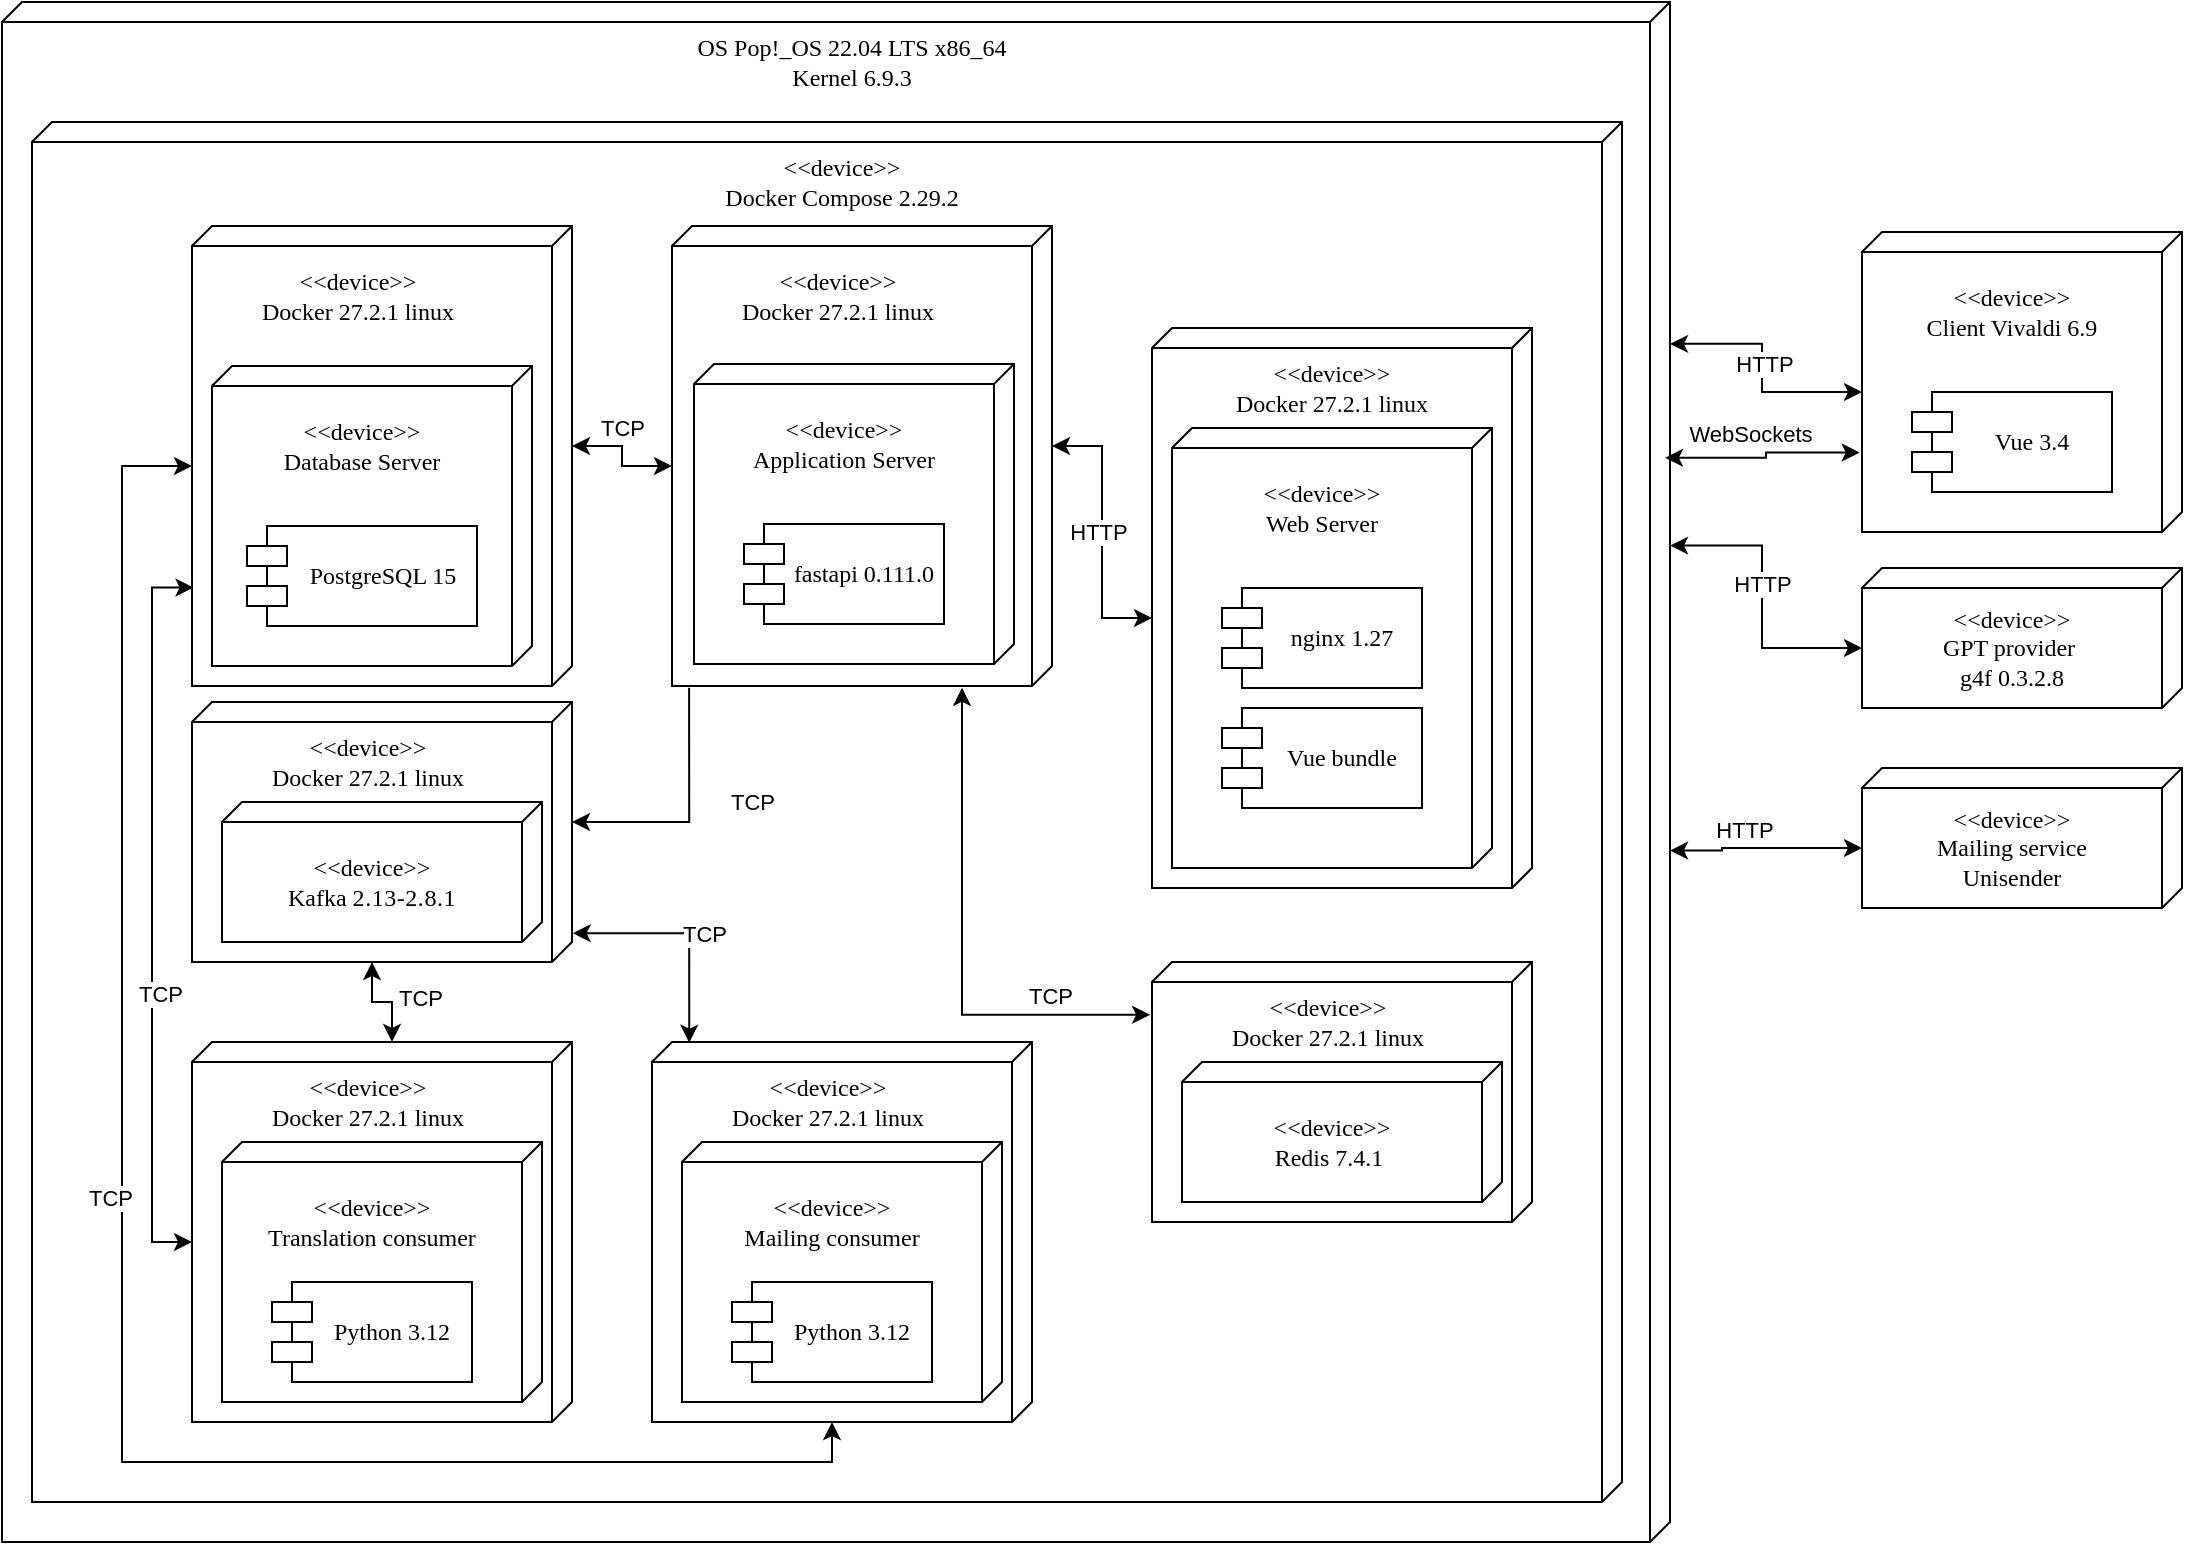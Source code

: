 <mxfile version="24.8.3">
  <diagram name="Page-1" id="ECUC66QCHJgBqxlixaPf">
    <mxGraphModel dx="1450" dy="432" grid="1" gridSize="10" guides="1" tooltips="1" connect="1" arrows="1" fold="1" page="1" pageScale="1" pageWidth="850" pageHeight="1100" math="0" shadow="0">
      <root>
        <mxCell id="0" />
        <mxCell id="1" parent="0" />
        <mxCell id="TpZDVDv9xe1A2jSQaFGP-43" value="" style="verticalAlign=top;align=left;spacingTop=8;spacingLeft=2;spacingRight=12;shape=cube;size=10;direction=south;fontStyle=4;html=1;whiteSpace=wrap;fontFamily=Times New Roman;" parent="1" vertex="1">
          <mxGeometry x="-30" y="360" width="834" height="770" as="geometry" />
        </mxCell>
        <mxCell id="VxAmGhYTxK7InE3hvXu2-1" value="" style="verticalAlign=top;align=left;spacingTop=8;spacingLeft=2;spacingRight=12;shape=cube;size=10;direction=south;fontStyle=4;html=1;whiteSpace=wrap;fontFamily=Times New Roman;" vertex="1" parent="1">
          <mxGeometry x="-15" y="420" width="795" height="690" as="geometry" />
        </mxCell>
        <mxCell id="FNfErf56BURAxAOAnGEf-10" value="" style="verticalAlign=top;align=left;spacingTop=8;spacingLeft=2;spacingRight=12;shape=cube;size=10;direction=south;fontStyle=4;html=1;whiteSpace=wrap;fontFamily=Times New Roman;" parent="1" vertex="1">
          <mxGeometry x="545" y="523" width="190" height="280" as="geometry" />
        </mxCell>
        <mxCell id="FNfErf56BURAxAOAnGEf-9" value="" style="verticalAlign=top;align=left;spacingTop=8;spacingLeft=2;spacingRight=12;shape=cube;size=10;direction=south;fontStyle=4;html=1;whiteSpace=wrap;fontFamily=Times New Roman;" parent="1" vertex="1">
          <mxGeometry x="305" y="472" width="190" height="230" as="geometry" />
        </mxCell>
        <mxCell id="FNfErf56BURAxAOAnGEf-6" value="" style="verticalAlign=top;align=left;spacingTop=8;spacingLeft=2;spacingRight=12;shape=cube;size=10;direction=south;fontStyle=4;html=1;whiteSpace=wrap;fontFamily=Times New Roman;" parent="1" vertex="1">
          <mxGeometry x="65" y="710" width="190" height="130" as="geometry" />
        </mxCell>
        <mxCell id="FNfErf56BURAxAOAnGEf-5" value="" style="verticalAlign=top;align=left;spacingTop=8;spacingLeft=2;spacingRight=12;shape=cube;size=10;direction=south;fontStyle=4;html=1;whiteSpace=wrap;fontFamily=Times New Roman;" parent="1" vertex="1">
          <mxGeometry x="65" y="472" width="190" height="230" as="geometry" />
        </mxCell>
        <mxCell id="TpZDVDv9xe1A2jSQaFGP-22" value="" style="verticalAlign=top;align=left;spacingTop=8;spacingLeft=2;spacingRight=12;shape=cube;size=10;direction=south;fontStyle=4;html=1;whiteSpace=wrap;fontFamily=Times New Roman;" parent="1" vertex="1">
          <mxGeometry x="900" y="475" width="160" height="150" as="geometry" />
        </mxCell>
        <mxCell id="TpZDVDv9xe1A2jSQaFGP-23" value="Vue 3.4" style="shape=module;align=left;spacingLeft=20;align=center;verticalAlign=top;whiteSpace=wrap;html=1;fontFamily=Times New Roman;spacingTop=11;" parent="1" vertex="1">
          <mxGeometry x="925" y="555" width="100" height="50" as="geometry" />
        </mxCell>
        <mxCell id="TpZDVDv9xe1A2jSQaFGP-24" value="&amp;lt;&amp;lt;device&amp;gt;&amp;gt;&lt;div&gt;Client Vivaldi 6.9&lt;/div&gt;" style="text;html=1;align=center;verticalAlign=middle;whiteSpace=wrap;rounded=0;fontFamily=Times New Roman;" parent="1" vertex="1">
          <mxGeometry x="915" y="495" width="120" height="40" as="geometry" />
        </mxCell>
        <mxCell id="TpZDVDv9xe1A2jSQaFGP-25" value="" style="verticalAlign=top;align=left;spacingTop=8;spacingLeft=2;spacingRight=12;shape=cube;size=10;direction=south;fontStyle=4;html=1;whiteSpace=wrap;fontFamily=Times New Roman;" parent="1" vertex="1">
          <mxGeometry x="75" y="542" width="160" height="150" as="geometry" />
        </mxCell>
        <mxCell id="TpZDVDv9xe1A2jSQaFGP-26" value="PostgreSQL 15" style="shape=module;align=left;spacingLeft=20;align=center;verticalAlign=top;whiteSpace=wrap;html=1;fontFamily=Times New Roman;spacingTop=11;" parent="1" vertex="1">
          <mxGeometry x="92.5" y="622" width="115" height="50" as="geometry" />
        </mxCell>
        <mxCell id="TpZDVDv9xe1A2jSQaFGP-27" value="&amp;lt;&amp;lt;device&amp;gt;&amp;gt;&lt;div&gt;Database Server&lt;/div&gt;" style="text;html=1;align=center;verticalAlign=middle;whiteSpace=wrap;rounded=0;fontFamily=Times New Roman;" parent="1" vertex="1">
          <mxGeometry x="90" y="562" width="120" height="40" as="geometry" />
        </mxCell>
        <mxCell id="TpZDVDv9xe1A2jSQaFGP-28" value="" style="verticalAlign=top;align=left;spacingTop=8;spacingLeft=2;spacingRight=12;shape=cube;size=10;direction=south;fontStyle=4;html=1;whiteSpace=wrap;fontFamily=Times New Roman;" parent="1" vertex="1">
          <mxGeometry x="555" y="573" width="160" height="220" as="geometry" />
        </mxCell>
        <mxCell id="TpZDVDv9xe1A2jSQaFGP-29" value="nginx 1.27" style="shape=module;align=left;spacingLeft=20;align=center;verticalAlign=top;whiteSpace=wrap;html=1;fontFamily=Times New Roman;spacingTop=11;" parent="1" vertex="1">
          <mxGeometry x="580" y="653" width="100" height="50" as="geometry" />
        </mxCell>
        <mxCell id="TpZDVDv9xe1A2jSQaFGP-30" value="&amp;lt;&amp;lt;device&amp;gt;&amp;gt;&lt;div&gt;Web Server&lt;/div&gt;" style="text;html=1;align=center;verticalAlign=middle;whiteSpace=wrap;rounded=0;fontFamily=Times New Roman;" parent="1" vertex="1">
          <mxGeometry x="570" y="593" width="120" height="40" as="geometry" />
        </mxCell>
        <mxCell id="TpZDVDv9xe1A2jSQaFGP-34" value="" style="verticalAlign=top;align=left;spacingTop=8;spacingLeft=2;spacingRight=12;shape=cube;size=10;direction=south;fontStyle=4;html=1;whiteSpace=wrap;fontFamily=Times New Roman;" parent="1" vertex="1">
          <mxGeometry x="316" y="541" width="160" height="150" as="geometry" />
        </mxCell>
        <mxCell id="TpZDVDv9xe1A2jSQaFGP-35" value="fastapi 0.111.0" style="shape=module;align=left;spacingLeft=20;align=center;verticalAlign=top;whiteSpace=wrap;html=1;fontFamily=Times New Roman;spacingTop=11;" parent="1" vertex="1">
          <mxGeometry x="341" y="621" width="100" height="50" as="geometry" />
        </mxCell>
        <mxCell id="TpZDVDv9xe1A2jSQaFGP-36" value="&amp;lt;&amp;lt;device&amp;gt;&amp;gt;&lt;div&gt;Application Server&lt;/div&gt;" style="text;html=1;align=center;verticalAlign=middle;whiteSpace=wrap;rounded=0;fontFamily=Times New Roman;" parent="1" vertex="1">
          <mxGeometry x="331" y="561" width="120" height="40" as="geometry" />
        </mxCell>
        <mxCell id="TpZDVDv9xe1A2jSQaFGP-40" value="" style="verticalAlign=top;align=left;spacingTop=8;spacingLeft=2;spacingRight=12;shape=cube;size=10;direction=south;fontStyle=4;html=1;whiteSpace=wrap;fontFamily=Times New Roman;" parent="1" vertex="1">
          <mxGeometry x="900" y="643" width="160" height="70" as="geometry" />
        </mxCell>
        <mxCell id="TpZDVDv9xe1A2jSQaFGP-42" value="&amp;lt;&amp;lt;device&amp;gt;&amp;gt;&lt;div&gt;GPT provider&amp;nbsp;&lt;/div&gt;&lt;div&gt;g4f 0.3.2.8&lt;/div&gt;" style="text;html=1;align=center;verticalAlign=middle;whiteSpace=wrap;rounded=0;fontFamily=Times New Roman;" parent="1" vertex="1">
          <mxGeometry x="915" y="663" width="120" height="40" as="geometry" />
        </mxCell>
        <mxCell id="TpZDVDv9xe1A2jSQaFGP-44" value="&amp;lt;&amp;lt;device&amp;gt;&amp;gt;&lt;div&gt;Docker 27.2.1&lt;span style=&quot;background-color: initial;&quot;&gt;&amp;nbsp;&lt;/span&gt;&lt;span style=&quot;background-color: initial;&quot;&gt;linux&lt;/span&gt;&lt;/div&gt;" style="text;html=1;align=center;verticalAlign=middle;whiteSpace=wrap;rounded=0;fontFamily=Times New Roman;" parent="1" vertex="1">
          <mxGeometry x="87.5" y="487" width="120" height="40" as="geometry" />
        </mxCell>
        <mxCell id="TpZDVDv9xe1A2jSQaFGP-46" value="" style="verticalAlign=top;align=left;spacingTop=8;spacingLeft=2;spacingRight=12;shape=cube;size=10;direction=south;fontStyle=4;html=1;whiteSpace=wrap;fontFamily=Times New Roman;" parent="1" vertex="1">
          <mxGeometry x="80" y="760" width="160" height="70" as="geometry" />
        </mxCell>
        <mxCell id="TpZDVDv9xe1A2jSQaFGP-45" value="&lt;font style=&quot;font-size: 12px;&quot; face=&quot;Times New Roman&quot;&gt;&amp;lt;&amp;lt;device&amp;gt;&amp;gt;&lt;/font&gt;&lt;div&gt;&lt;font style=&quot;font-size: 12px;&quot; face=&quot;TATKIw89jByi1dCgMb_N&quot;&gt;Kafka&amp;nbsp;&lt;span style=&quot;letter-spacing: 0.273px; text-align: start; white-space-collapse: break-spaces;&quot;&gt;2.13-2.8.1&lt;/span&gt;&lt;/font&gt;&lt;/div&gt;" style="text;html=1;align=center;verticalAlign=middle;whiteSpace=wrap;rounded=0;fontFamily=Times New Roman;" parent="1" vertex="1">
          <mxGeometry x="95" y="780" width="120" height="40" as="geometry" />
        </mxCell>
        <mxCell id="TpZDVDv9xe1A2jSQaFGP-50" style="edgeStyle=orthogonalEdgeStyle;rounded=0;orthogonalLoop=1;jettySize=auto;html=1;exitX=0;exitY=0;exitDx=145;exitDy=190;exitPerimeter=0;entryX=0;entryY=0;entryDx=110;entryDy=0;entryPerimeter=0;startArrow=classic;startFill=1;" parent="1" source="FNfErf56BURAxAOAnGEf-10" target="FNfErf56BURAxAOAnGEf-9" edge="1">
          <mxGeometry relative="1" as="geometry" />
        </mxCell>
        <mxCell id="FNfErf56BURAxAOAnGEf-16" value="HTTP" style="edgeLabel;html=1;align=center;verticalAlign=middle;resizable=0;points=[];" parent="TpZDVDv9xe1A2jSQaFGP-50" vertex="1" connectable="0">
          <mxGeometry x="-0.356" y="2" relative="1" as="geometry">
            <mxPoint y="-24" as="offset" />
          </mxGeometry>
        </mxCell>
        <mxCell id="TpZDVDv9xe1A2jSQaFGP-53" style="edgeStyle=orthogonalEdgeStyle;rounded=0;orthogonalLoop=1;jettySize=auto;html=1;exitX=0;exitY=0;exitDx=110;exitDy=0;exitPerimeter=0;entryX=0;entryY=0;entryDx=120;entryDy=190;entryPerimeter=0;startArrow=classic;startFill=1;" parent="1" source="FNfErf56BURAxAOAnGEf-5" target="FNfErf56BURAxAOAnGEf-9" edge="1">
          <mxGeometry relative="1" as="geometry">
            <mxPoint x="250" y="670" as="sourcePoint" />
            <mxPoint x="340" y="680" as="targetPoint" />
          </mxGeometry>
        </mxCell>
        <mxCell id="FNfErf56BURAxAOAnGEf-13" value="TCP" style="edgeLabel;html=1;align=center;verticalAlign=middle;resizable=0;points=[];" parent="TpZDVDv9xe1A2jSQaFGP-53" vertex="1" connectable="0">
          <mxGeometry x="-0.431" y="-1" relative="1" as="geometry">
            <mxPoint x="8" y="-10" as="offset" />
          </mxGeometry>
        </mxCell>
        <mxCell id="TpZDVDv9xe1A2jSQaFGP-54" style="edgeStyle=orthogonalEdgeStyle;rounded=0;orthogonalLoop=1;jettySize=auto;html=1;exitX=0;exitY=0;exitDx=60;exitDy=0;exitPerimeter=0;entryX=1.004;entryY=0.955;entryDx=0;entryDy=0;entryPerimeter=0;startArrow=classic;startFill=1;endArrow=none;endFill=0;" parent="1" source="FNfErf56BURAxAOAnGEf-6" target="FNfErf56BURAxAOAnGEf-9" edge="1">
          <mxGeometry relative="1" as="geometry">
            <mxPoint x="250" y="697" as="sourcePoint" />
            <mxPoint x="340" y="850" as="targetPoint" />
          </mxGeometry>
        </mxCell>
        <mxCell id="FNfErf56BURAxAOAnGEf-15" value="TCP" style="edgeLabel;html=1;align=center;verticalAlign=middle;resizable=0;points=[];" parent="TpZDVDv9xe1A2jSQaFGP-54" vertex="1" connectable="0">
          <mxGeometry x="-0.271" relative="1" as="geometry">
            <mxPoint x="44" y="-10" as="offset" />
          </mxGeometry>
        </mxCell>
        <mxCell id="TpZDVDv9xe1A2jSQaFGP-55" style="edgeStyle=orthogonalEdgeStyle;rounded=0;orthogonalLoop=1;jettySize=auto;html=1;exitX=0.222;exitY=0;exitDx=0;exitDy=0;exitPerimeter=0;entryX=0;entryY=0;entryDx=80;entryDy=160;entryPerimeter=0;startArrow=classic;startFill=1;" parent="1" source="TpZDVDv9xe1A2jSQaFGP-43" target="TpZDVDv9xe1A2jSQaFGP-22" edge="1">
          <mxGeometry relative="1" as="geometry">
            <mxPoint x="630" y="652" as="sourcePoint" />
            <mxPoint x="550" y="500" as="targetPoint" />
            <Array as="points">
              <mxPoint x="850" y="531" />
              <mxPoint x="850" y="555" />
            </Array>
          </mxGeometry>
        </mxCell>
        <mxCell id="FNfErf56BURAxAOAnGEf-17" value="HTTP" style="edgeLabel;html=1;align=center;verticalAlign=middle;resizable=0;points=[];" parent="TpZDVDv9xe1A2jSQaFGP-55" vertex="1" connectable="0">
          <mxGeometry x="-0.363" relative="1" as="geometry">
            <mxPoint x="8" y="10" as="offset" />
          </mxGeometry>
        </mxCell>
        <mxCell id="TpZDVDv9xe1A2jSQaFGP-56" style="edgeStyle=orthogonalEdgeStyle;rounded=0;orthogonalLoop=1;jettySize=auto;html=1;entryX=0;entryY=0;entryDx=40;entryDy=160;entryPerimeter=0;startArrow=classic;startFill=1;exitX=0.353;exitY=0;exitDx=0;exitDy=0;exitPerimeter=0;" parent="1" source="TpZDVDv9xe1A2jSQaFGP-43" target="TpZDVDv9xe1A2jSQaFGP-40" edge="1">
          <mxGeometry relative="1" as="geometry">
            <mxPoint x="860" y="680" as="sourcePoint" />
            <mxPoint x="860" y="565" as="targetPoint" />
            <Array as="points">
              <mxPoint x="850" y="632" />
              <mxPoint x="850" y="683" />
            </Array>
          </mxGeometry>
        </mxCell>
        <mxCell id="FNfErf56BURAxAOAnGEf-18" value="HTTP" style="edgeLabel;html=1;align=center;verticalAlign=middle;resizable=0;points=[];" parent="TpZDVDv9xe1A2jSQaFGP-56" vertex="1" connectable="0">
          <mxGeometry x="-0.327" relative="1" as="geometry">
            <mxPoint y="15" as="offset" />
          </mxGeometry>
        </mxCell>
        <mxCell id="FNfErf56BURAxAOAnGEf-1" value="" style="verticalAlign=top;align=left;spacingTop=8;spacingLeft=2;spacingRight=12;shape=cube;size=10;direction=south;fontStyle=4;html=1;whiteSpace=wrap;fontFamily=Times New Roman;" parent="1" vertex="1">
          <mxGeometry x="900" y="743" width="160" height="70" as="geometry" />
        </mxCell>
        <mxCell id="FNfErf56BURAxAOAnGEf-2" value="&amp;lt;&amp;lt;device&amp;gt;&amp;gt;&lt;div&gt;Mailing service&lt;/div&gt;&lt;div&gt;Unisender&lt;/div&gt;" style="text;html=1;align=center;verticalAlign=middle;whiteSpace=wrap;rounded=0;fontFamily=Times New Roman;" parent="1" vertex="1">
          <mxGeometry x="915" y="763" width="120" height="40" as="geometry" />
        </mxCell>
        <mxCell id="FNfErf56BURAxAOAnGEf-3" style="edgeStyle=orthogonalEdgeStyle;rounded=0;orthogonalLoop=1;jettySize=auto;html=1;exitX=0.551;exitY=0;exitDx=0;exitDy=0;exitPerimeter=0;entryX=0;entryY=0;entryDx=40;entryDy=160;entryPerimeter=0;startArrow=classic;startFill=1;" parent="1" source="TpZDVDv9xe1A2jSQaFGP-43" target="FNfErf56BURAxAOAnGEf-1" edge="1">
          <mxGeometry relative="1" as="geometry">
            <mxPoint x="790" y="687" as="sourcePoint" />
            <mxPoint x="860" y="750" as="targetPoint" />
            <Array as="points">
              <mxPoint x="830" y="784" />
              <mxPoint x="830" y="783" />
            </Array>
          </mxGeometry>
        </mxCell>
        <mxCell id="FNfErf56BURAxAOAnGEf-19" value="HTTP" style="edgeLabel;html=1;align=center;verticalAlign=middle;resizable=0;points=[];" parent="FNfErf56BURAxAOAnGEf-3" vertex="1" connectable="0">
          <mxGeometry x="-0.373" relative="1" as="geometry">
            <mxPoint x="8" y="-9" as="offset" />
          </mxGeometry>
        </mxCell>
        <mxCell id="FNfErf56BURAxAOAnGEf-4" value="Vue bundle" style="shape=module;align=left;spacingLeft=20;align=center;verticalAlign=top;whiteSpace=wrap;html=1;fontFamily=Times New Roman;spacingTop=11;" parent="1" vertex="1">
          <mxGeometry x="580" y="713" width="100" height="50" as="geometry" />
        </mxCell>
        <mxCell id="FNfErf56BURAxAOAnGEf-7" value="&amp;lt;&amp;lt;device&amp;gt;&amp;gt;&lt;div&gt;Docker 27.2.1&lt;span style=&quot;background-color: initial;&quot;&gt;&amp;nbsp;&lt;/span&gt;&lt;span style=&quot;background-color: initial;&quot;&gt;linux&lt;/span&gt;&lt;/div&gt;" style="text;html=1;align=center;verticalAlign=middle;whiteSpace=wrap;rounded=0;fontFamily=Times New Roman;" parent="1" vertex="1">
          <mxGeometry x="92.5" y="720" width="120" height="40" as="geometry" />
        </mxCell>
        <mxCell id="FNfErf56BURAxAOAnGEf-8" value="&amp;lt;&amp;lt;device&amp;gt;&amp;gt;&lt;div&gt;Docker 27.2.1 linux&lt;/div&gt;" style="text;html=1;align=center;verticalAlign=middle;whiteSpace=wrap;rounded=0;fontFamily=Times New Roman;" parent="1" vertex="1">
          <mxGeometry x="327.5" y="487" width="120" height="40" as="geometry" />
        </mxCell>
        <mxCell id="FNfErf56BURAxAOAnGEf-11" value="&amp;lt;&amp;lt;device&amp;gt;&amp;gt;&lt;div&gt;Docker 27.2.1&lt;span style=&quot;background-color: initial;&quot;&gt;&amp;nbsp;&lt;/span&gt;&lt;span style=&quot;background-color: initial;&quot;&gt;linux&lt;/span&gt;&lt;/div&gt;" style="text;html=1;align=center;verticalAlign=middle;whiteSpace=wrap;rounded=0;fontFamily=Times New Roman;" parent="1" vertex="1">
          <mxGeometry x="575" y="533" width="120" height="40" as="geometry" />
        </mxCell>
        <mxCell id="FNfErf56BURAxAOAnGEf-12" value="&lt;div&gt;OS&amp;nbsp;&lt;span style=&quot;background-color: initial;&quot;&gt;Pop!_OS 22.04 LTS x86_64&lt;/span&gt;&lt;/div&gt;&lt;div&gt;&lt;span style=&quot;background-color: initial;&quot;&gt;Kernel 6.9.3&lt;/span&gt;&lt;/div&gt;" style="text;html=1;align=center;verticalAlign=middle;whiteSpace=wrap;rounded=0;fontFamily=Times New Roman;" parent="1" vertex="1">
          <mxGeometry x="300" y="370" width="190" height="40" as="geometry" />
        </mxCell>
        <mxCell id="H7oTdZF6Ppm3hJ-fpBE6-1" value="" style="verticalAlign=top;align=left;spacingTop=8;spacingLeft=2;spacingRight=12;shape=cube;size=10;direction=south;fontStyle=4;html=1;whiteSpace=wrap;fontFamily=Times New Roman;" parent="1" vertex="1">
          <mxGeometry x="65" y="880" width="190" height="190" as="geometry" />
        </mxCell>
        <mxCell id="H7oTdZF6Ppm3hJ-fpBE6-2" value="&amp;lt;&amp;lt;device&amp;gt;&amp;gt;&lt;div&gt;Docker 27.2.1&lt;span style=&quot;background-color: initial;&quot;&gt;&amp;nbsp;&lt;/span&gt;&lt;span style=&quot;background-color: initial;&quot;&gt;linux&lt;/span&gt;&lt;/div&gt;" style="text;html=1;align=center;verticalAlign=middle;whiteSpace=wrap;rounded=0;fontFamily=Times New Roman;" parent="1" vertex="1">
          <mxGeometry x="92.5" y="890" width="120" height="40" as="geometry" />
        </mxCell>
        <mxCell id="H7oTdZF6Ppm3hJ-fpBE6-4" value="" style="verticalAlign=top;align=left;spacingTop=8;spacingLeft=2;spacingRight=12;shape=cube;size=10;direction=south;fontStyle=4;html=1;whiteSpace=wrap;fontFamily=Times New Roman;" parent="1" vertex="1">
          <mxGeometry x="80" y="930" width="160" height="130" as="geometry" />
        </mxCell>
        <mxCell id="H7oTdZF6Ppm3hJ-fpBE6-3" value="&lt;font style=&quot;font-size: 12px;&quot; face=&quot;Times New Roman&quot;&gt;&amp;lt;&amp;lt;device&amp;gt;&amp;gt;&lt;/font&gt;&lt;div&gt;&lt;font face=&quot;TATKIw89jByi1dCgMb_N&quot;&gt;Translation consumer&lt;/font&gt;&lt;/div&gt;" style="text;html=1;align=center;verticalAlign=middle;whiteSpace=wrap;rounded=0;fontFamily=Times New Roman;" parent="1" vertex="1">
          <mxGeometry x="95" y="950" width="120" height="40" as="geometry" />
        </mxCell>
        <mxCell id="H7oTdZF6Ppm3hJ-fpBE6-5" value="Python 3.12" style="shape=module;align=left;spacingLeft=20;align=center;verticalAlign=top;whiteSpace=wrap;html=1;fontFamily=Times New Roman;spacingTop=11;" parent="1" vertex="1">
          <mxGeometry x="105" y="1000" width="100" height="50" as="geometry" />
        </mxCell>
        <mxCell id="H7oTdZF6Ppm3hJ-fpBE6-6" value="" style="verticalAlign=top;align=left;spacingTop=8;spacingLeft=2;spacingRight=12;shape=cube;size=10;direction=south;fontStyle=4;html=1;whiteSpace=wrap;fontFamily=Times New Roman;" parent="1" vertex="1">
          <mxGeometry x="295" y="880" width="190" height="190" as="geometry" />
        </mxCell>
        <mxCell id="H7oTdZF6Ppm3hJ-fpBE6-7" value="&amp;lt;&amp;lt;device&amp;gt;&amp;gt;&lt;div&gt;Docker 27.2.1&lt;span style=&quot;background-color: initial;&quot;&gt;&amp;nbsp;&lt;/span&gt;&lt;span style=&quot;background-color: initial;&quot;&gt;linux&lt;/span&gt;&lt;/div&gt;" style="text;html=1;align=center;verticalAlign=middle;whiteSpace=wrap;rounded=0;fontFamily=Times New Roman;" parent="1" vertex="1">
          <mxGeometry x="322.5" y="890" width="120" height="40" as="geometry" />
        </mxCell>
        <mxCell id="H7oTdZF6Ppm3hJ-fpBE6-9" value="" style="verticalAlign=top;align=left;spacingTop=8;spacingLeft=2;spacingRight=12;shape=cube;size=10;direction=south;fontStyle=4;html=1;whiteSpace=wrap;fontFamily=Times New Roman;" parent="1" vertex="1">
          <mxGeometry x="310" y="930" width="160" height="130" as="geometry" />
        </mxCell>
        <mxCell id="H7oTdZF6Ppm3hJ-fpBE6-8" value="&lt;font style=&quot;font-size: 12px;&quot; face=&quot;Times New Roman&quot;&gt;&amp;lt;&amp;lt;device&amp;gt;&amp;gt;&lt;/font&gt;&lt;div&gt;&lt;font face=&quot;TATKIw89jByi1dCgMb_N&quot;&gt;Mailing consumer&lt;/font&gt;&lt;/div&gt;" style="text;html=1;align=center;verticalAlign=middle;whiteSpace=wrap;rounded=0;fontFamily=Times New Roman;" parent="1" vertex="1">
          <mxGeometry x="325" y="950" width="120" height="40" as="geometry" />
        </mxCell>
        <mxCell id="H7oTdZF6Ppm3hJ-fpBE6-10" value="Python 3.12" style="shape=module;align=left;spacingLeft=20;align=center;verticalAlign=top;whiteSpace=wrap;html=1;fontFamily=Times New Roman;spacingTop=11;" parent="1" vertex="1">
          <mxGeometry x="335" y="1000" width="100" height="50" as="geometry" />
        </mxCell>
        <mxCell id="H7oTdZF6Ppm3hJ-fpBE6-11" style="edgeStyle=orthogonalEdgeStyle;rounded=0;orthogonalLoop=1;jettySize=auto;html=1;exitX=0;exitY=0;exitDx=130;exitDy=100;exitPerimeter=0;entryX=0;entryY=0;entryDx=0;entryDy=90;entryPerimeter=0;startArrow=classic;startFill=1;" parent="1" source="FNfErf56BURAxAOAnGEf-6" target="H7oTdZF6Ppm3hJ-fpBE6-1" edge="1">
          <mxGeometry relative="1" as="geometry">
            <mxPoint x="265" y="780" as="sourcePoint" />
            <mxPoint x="405" y="712" as="targetPoint" />
          </mxGeometry>
        </mxCell>
        <mxCell id="H7oTdZF6Ppm3hJ-fpBE6-12" value="TCP" style="edgeLabel;html=1;align=center;verticalAlign=middle;resizable=0;points=[];" parent="H7oTdZF6Ppm3hJ-fpBE6-11" vertex="1" connectable="0">
          <mxGeometry x="-0.271" relative="1" as="geometry">
            <mxPoint x="24" as="offset" />
          </mxGeometry>
        </mxCell>
        <mxCell id="H7oTdZF6Ppm3hJ-fpBE6-13" style="edgeStyle=orthogonalEdgeStyle;rounded=0;orthogonalLoop=1;jettySize=auto;html=1;exitX=0.889;exitY=-0.002;exitDx=0;exitDy=0;exitPerimeter=0;entryX=0.002;entryY=0.902;entryDx=0;entryDy=0;entryPerimeter=0;startArrow=classic;startFill=1;" parent="1" source="FNfErf56BURAxAOAnGEf-6" target="H7oTdZF6Ppm3hJ-fpBE6-6" edge="1">
          <mxGeometry relative="1" as="geometry">
            <mxPoint x="335" y="840" as="sourcePoint" />
            <mxPoint x="345" y="880" as="targetPoint" />
          </mxGeometry>
        </mxCell>
        <mxCell id="H7oTdZF6Ppm3hJ-fpBE6-14" value="TCP" style="edgeLabel;html=1;align=center;verticalAlign=middle;resizable=0;points=[];" parent="H7oTdZF6Ppm3hJ-fpBE6-13" vertex="1" connectable="0">
          <mxGeometry x="-0.271" relative="1" as="geometry">
            <mxPoint x="24" as="offset" />
          </mxGeometry>
        </mxCell>
        <mxCell id="H7oTdZF6Ppm3hJ-fpBE6-15" style="edgeStyle=orthogonalEdgeStyle;rounded=0;orthogonalLoop=1;jettySize=auto;html=1;exitX=0.786;exitY=0.996;exitDx=0;exitDy=0;exitPerimeter=0;entryX=0;entryY=0;entryDx=100;entryDy=190;entryPerimeter=0;startArrow=classic;startFill=1;" parent="1" source="FNfErf56BURAxAOAnGEf-5" target="H7oTdZF6Ppm3hJ-fpBE6-1" edge="1">
          <mxGeometry relative="1" as="geometry">
            <mxPoint x="165" y="850" as="sourcePoint" />
            <mxPoint x="175" y="890" as="targetPoint" />
          </mxGeometry>
        </mxCell>
        <mxCell id="H7oTdZF6Ppm3hJ-fpBE6-16" value="TCP" style="edgeLabel;html=1;align=center;verticalAlign=middle;resizable=0;points=[];" parent="H7oTdZF6Ppm3hJ-fpBE6-15" vertex="1" connectable="0">
          <mxGeometry x="-0.271" relative="1" as="geometry">
            <mxPoint x="4" y="90" as="offset" />
          </mxGeometry>
        </mxCell>
        <mxCell id="H7oTdZF6Ppm3hJ-fpBE6-17" style="edgeStyle=orthogonalEdgeStyle;rounded=0;orthogonalLoop=1;jettySize=auto;html=1;exitX=0;exitY=0;exitDx=120.0;exitDy=190;exitPerimeter=0;entryX=0;entryY=0;entryDx=190;entryDy=100;entryPerimeter=0;startArrow=classic;startFill=1;" parent="1" source="FNfErf56BURAxAOAnGEf-5" target="H7oTdZF6Ppm3hJ-fpBE6-6" edge="1">
          <mxGeometry relative="1" as="geometry">
            <mxPoint x="76" y="663" as="sourcePoint" />
            <mxPoint x="75" y="990" as="targetPoint" />
            <Array as="points">
              <mxPoint x="30" y="592" />
              <mxPoint x="30" y="1090" />
              <mxPoint x="385" y="1090" />
            </Array>
          </mxGeometry>
        </mxCell>
        <mxCell id="H7oTdZF6Ppm3hJ-fpBE6-18" value="TCP" style="edgeLabel;html=1;align=center;verticalAlign=middle;resizable=0;points=[];" parent="H7oTdZF6Ppm3hJ-fpBE6-17" vertex="1" connectable="0">
          <mxGeometry x="-0.271" relative="1" as="geometry">
            <mxPoint x="-6" y="70" as="offset" />
          </mxGeometry>
        </mxCell>
        <mxCell id="Rch20zBq7sG87oKk39PZ-1" style="edgeStyle=orthogonalEdgeStyle;rounded=0;orthogonalLoop=1;jettySize=auto;html=1;exitX=0.296;exitY=0.003;exitDx=0;exitDy=0;exitPerimeter=0;entryX=0.735;entryY=1.007;entryDx=0;entryDy=0;entryPerimeter=0;startArrow=classic;startFill=1;" parent="1" source="TpZDVDv9xe1A2jSQaFGP-43" target="TpZDVDv9xe1A2jSQaFGP-22" edge="1">
          <mxGeometry relative="1" as="geometry">
            <mxPoint x="804" y="585" as="sourcePoint" />
            <mxPoint x="850" y="585" as="targetPoint" />
            <Array as="points" />
          </mxGeometry>
        </mxCell>
        <mxCell id="Rch20zBq7sG87oKk39PZ-2" value="WebSockets" style="edgeLabel;html=1;align=center;verticalAlign=middle;resizable=0;points=[];" parent="Rch20zBq7sG87oKk39PZ-1" vertex="1" connectable="0">
          <mxGeometry x="-0.363" relative="1" as="geometry">
            <mxPoint x="10" y="-12" as="offset" />
          </mxGeometry>
        </mxCell>
        <mxCell id="pe9ALDB09nC07uZUBtqW-1" value="" style="verticalAlign=top;align=left;spacingTop=8;spacingLeft=2;spacingRight=12;shape=cube;size=10;direction=south;fontStyle=4;html=1;whiteSpace=wrap;fontFamily=Times New Roman;" parent="1" vertex="1">
          <mxGeometry x="545" y="840" width="190" height="130" as="geometry" />
        </mxCell>
        <mxCell id="pe9ALDB09nC07uZUBtqW-2" value="&amp;lt;&amp;lt;device&amp;gt;&amp;gt;&lt;div&gt;Docker 27.2.1&lt;span style=&quot;background-color: initial;&quot;&gt;&amp;nbsp;&lt;/span&gt;&lt;span style=&quot;background-color: initial;&quot;&gt;linux&lt;/span&gt;&lt;/div&gt;" style="text;html=1;align=center;verticalAlign=middle;whiteSpace=wrap;rounded=0;fontFamily=Times New Roman;" parent="1" vertex="1">
          <mxGeometry x="572.5" y="850" width="120" height="40" as="geometry" />
        </mxCell>
        <mxCell id="pe9ALDB09nC07uZUBtqW-4" value="" style="verticalAlign=top;align=left;spacingTop=8;spacingLeft=2;spacingRight=12;shape=cube;size=10;direction=south;fontStyle=4;html=1;whiteSpace=wrap;fontFamily=Times New Roman;" parent="1" vertex="1">
          <mxGeometry x="560" y="890" width="160" height="70" as="geometry" />
        </mxCell>
        <mxCell id="pe9ALDB09nC07uZUBtqW-3" value="&lt;font style=&quot;font-size: 12px;&quot; face=&quot;Times New Roman&quot;&gt;&amp;lt;&amp;lt;device&amp;gt;&amp;gt;&lt;/font&gt;&lt;div&gt;&lt;font face=&quot;TATKIw89jByi1dCgMb_N&quot;&gt;Redis 7.4.1&amp;nbsp;&lt;/font&gt;&lt;/div&gt;" style="text;html=1;align=center;verticalAlign=middle;whiteSpace=wrap;rounded=0;fontFamily=Times New Roman;" parent="1" vertex="1">
          <mxGeometry x="575" y="910" width="120" height="40" as="geometry" />
        </mxCell>
        <mxCell id="vgsTodT2lDyjWUj8mbDg-1" style="edgeStyle=orthogonalEdgeStyle;rounded=0;orthogonalLoop=1;jettySize=auto;html=1;exitX=0.203;exitY=1.005;exitDx=0;exitDy=0;exitPerimeter=0;entryX=1.004;entryY=0.238;entryDx=0;entryDy=0;entryPerimeter=0;startArrow=classic;startFill=1;endArrow=classic;endFill=1;" parent="1" source="pe9ALDB09nC07uZUBtqW-1" target="FNfErf56BURAxAOAnGEf-9" edge="1">
          <mxGeometry relative="1" as="geometry">
            <mxPoint x="265" y="780" as="sourcePoint" />
            <mxPoint x="324" y="713" as="targetPoint" />
            <Array as="points">
              <mxPoint x="450" y="866" />
              <mxPoint x="450" y="703" />
            </Array>
          </mxGeometry>
        </mxCell>
        <mxCell id="vgsTodT2lDyjWUj8mbDg-2" value="TCP" style="edgeLabel;html=1;align=center;verticalAlign=middle;resizable=0;points=[];" parent="vgsTodT2lDyjWUj8mbDg-1" vertex="1" connectable="0">
          <mxGeometry x="-0.271" relative="1" as="geometry">
            <mxPoint x="44" y="-10" as="offset" />
          </mxGeometry>
        </mxCell>
        <mxCell id="VxAmGhYTxK7InE3hvXu2-2" value="&amp;lt;&amp;lt;device&amp;gt;&amp;gt;&lt;div&gt;Docker Compose 2.29.2&lt;/div&gt;" style="text;html=1;align=center;verticalAlign=middle;whiteSpace=wrap;rounded=0;fontFamily=Times New Roman;" vertex="1" parent="1">
          <mxGeometry x="330" y="430" width="120" height="40" as="geometry" />
        </mxCell>
      </root>
    </mxGraphModel>
  </diagram>
</mxfile>
